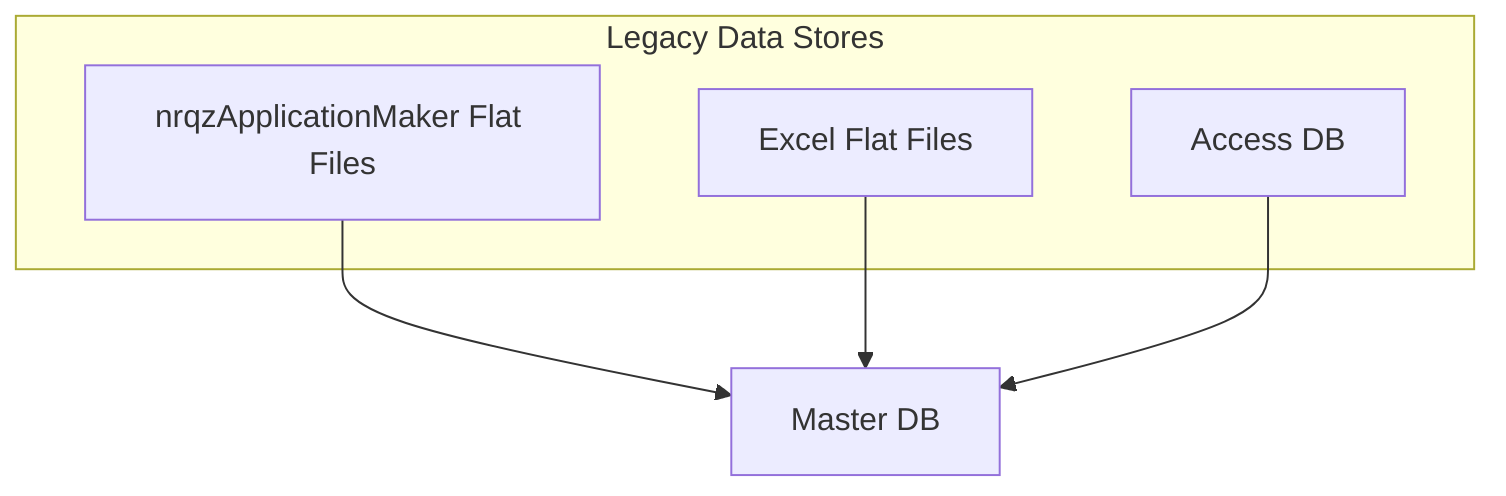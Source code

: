 graph TD
    subgraph Legacy Data Stores
        access_db[Access DB]
        nam_db[nrqzApplicationMaker Flat Files]
        excel_db[Excel Flat Files]
    end

    db[Master DB]

    nam_db --> db
    excel_db --> db
    access_db --> db